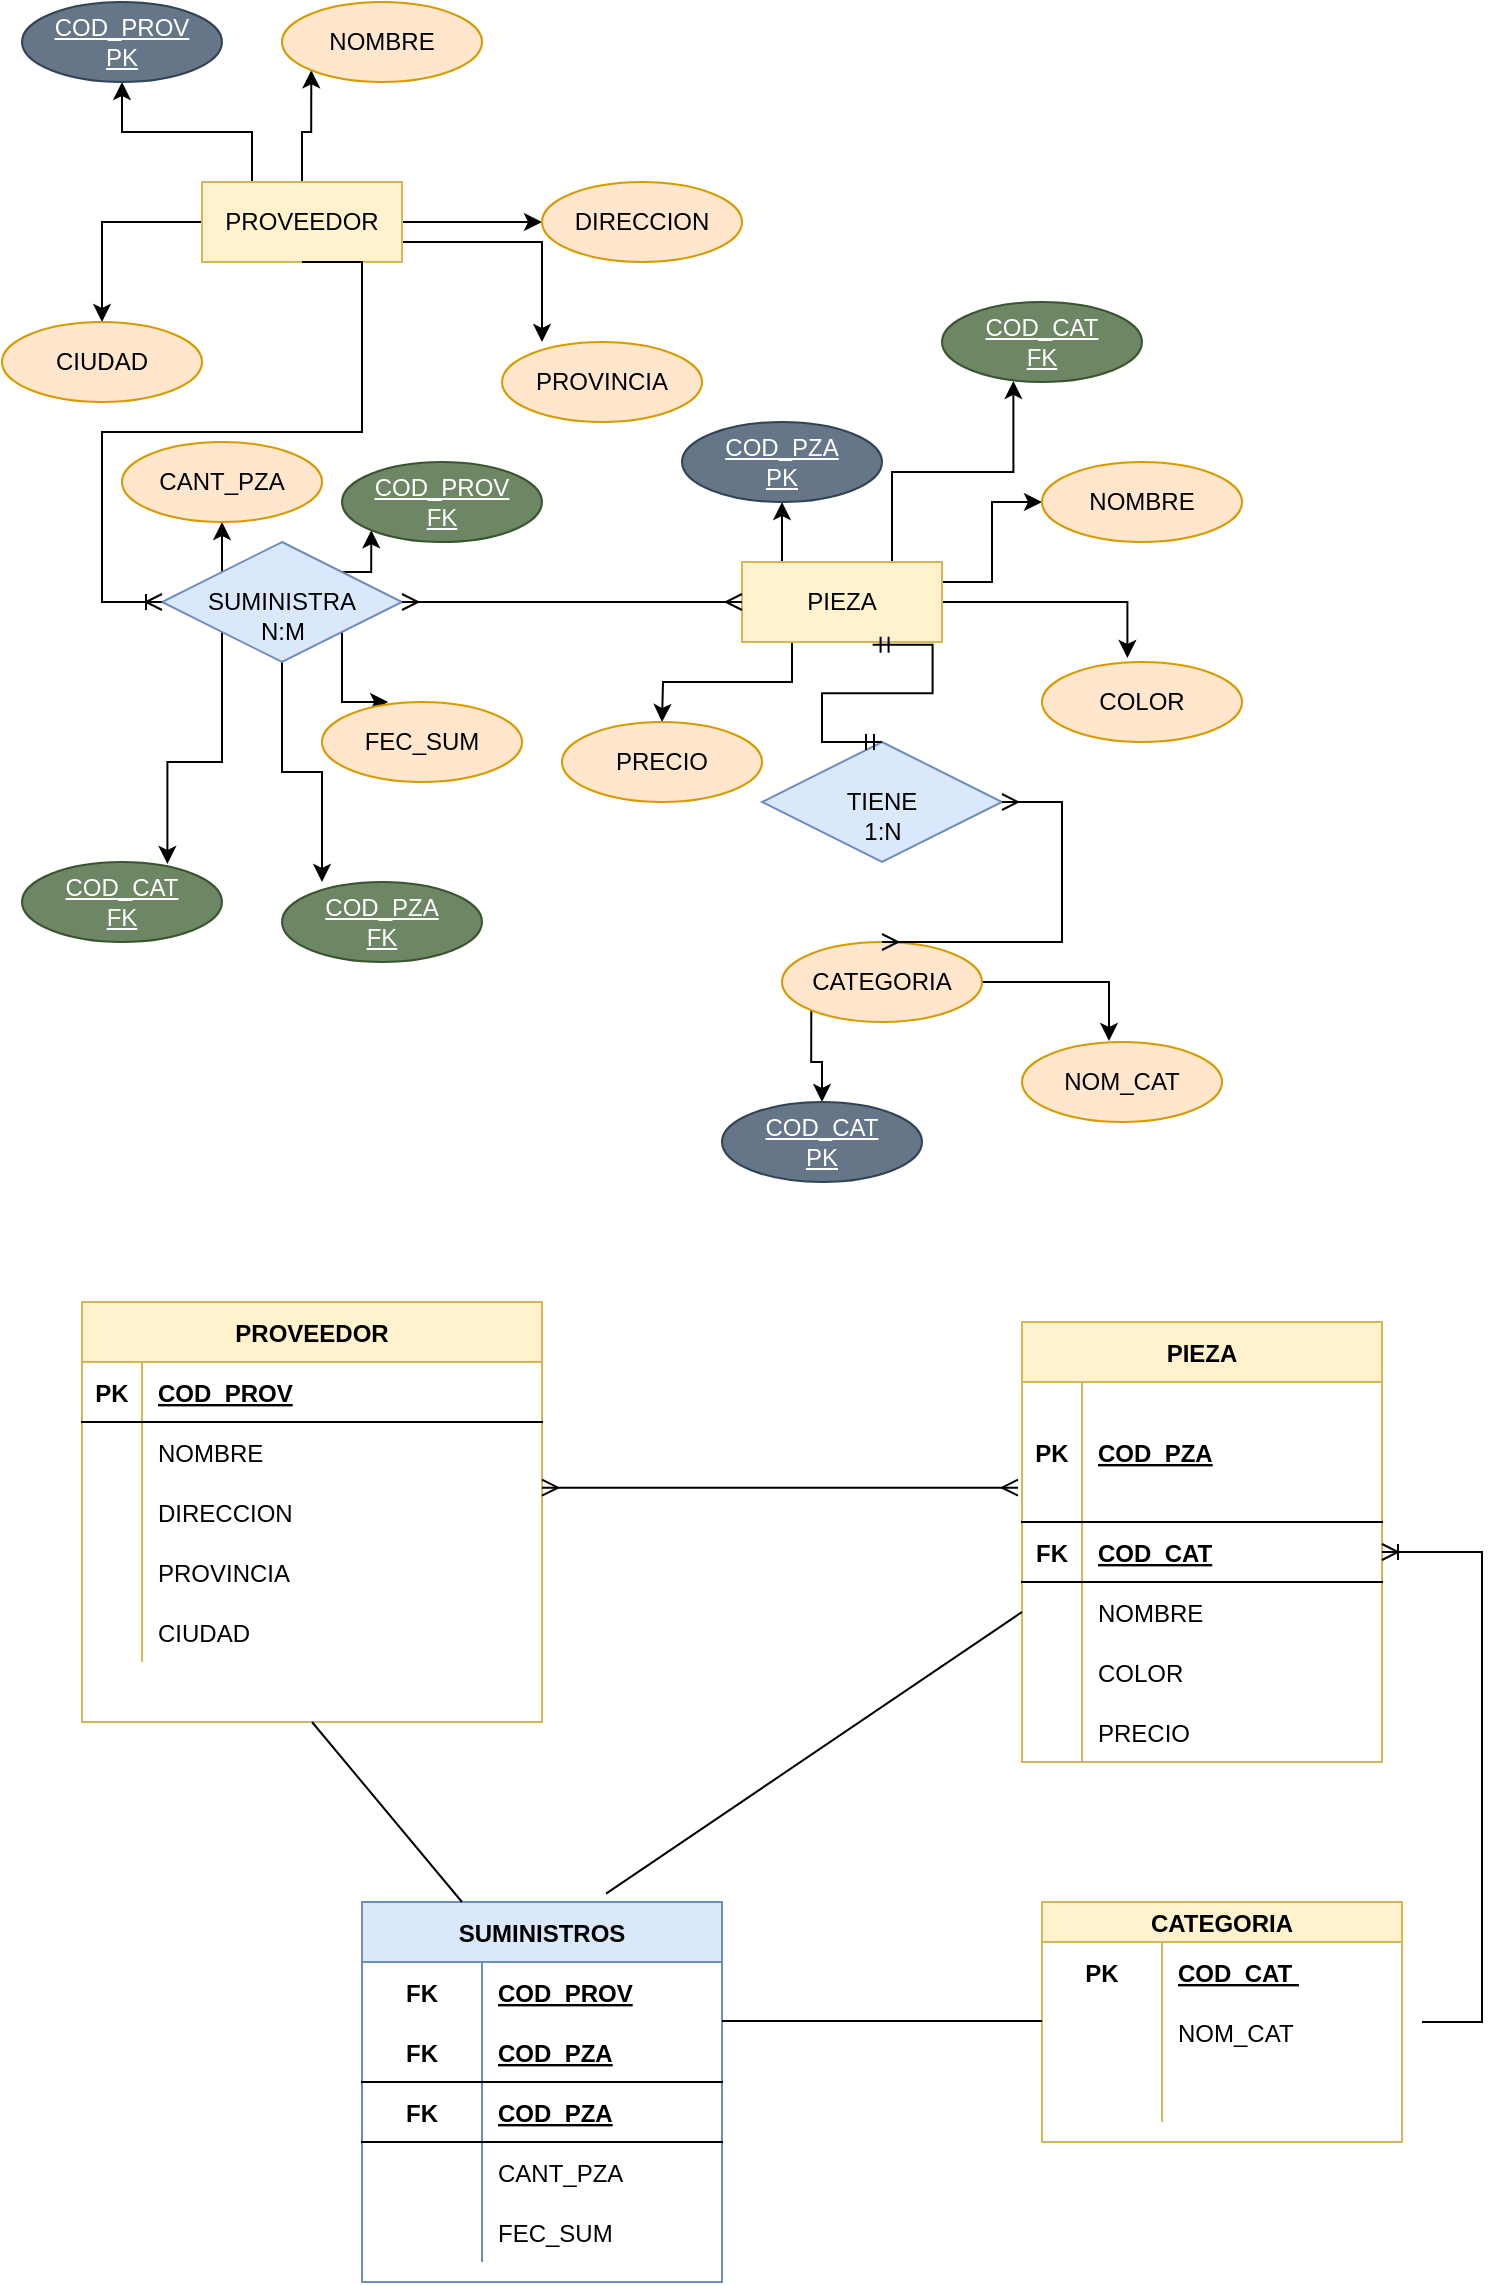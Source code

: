 <mxfile version="20.6.0" type="github">
  <diagram id="fy4-7Hd21iYwsg6Qw7oE" name="Página-1">
    <mxGraphModel dx="924" dy="543" grid="1" gridSize="10" guides="1" tooltips="1" connect="1" arrows="1" fold="1" page="1" pageScale="1" pageWidth="827" pageHeight="1169" math="0" shadow="0">
      <root>
        <mxCell id="0" />
        <mxCell id="1" parent="0" />
        <mxCell id="FctisdFCiAWiiE4YOTd8-1" style="edgeStyle=orthogonalEdgeStyle;rounded=0;orthogonalLoop=1;jettySize=auto;html=1;exitX=0.25;exitY=0;exitDx=0;exitDy=0;entryX=0.5;entryY=1;entryDx=0;entryDy=0;" parent="1" source="FctisdFCiAWiiE4YOTd8-6" target="FctisdFCiAWiiE4YOTd8-11" edge="1">
          <mxGeometry relative="1" as="geometry" />
        </mxCell>
        <mxCell id="FctisdFCiAWiiE4YOTd8-2" style="edgeStyle=orthogonalEdgeStyle;rounded=0;orthogonalLoop=1;jettySize=auto;html=1;exitX=0.5;exitY=0;exitDx=0;exitDy=0;entryX=0;entryY=1;entryDx=0;entryDy=0;" parent="1" source="FctisdFCiAWiiE4YOTd8-6" target="FctisdFCiAWiiE4YOTd8-10" edge="1">
          <mxGeometry relative="1" as="geometry" />
        </mxCell>
        <mxCell id="FctisdFCiAWiiE4YOTd8-3" style="edgeStyle=orthogonalEdgeStyle;rounded=0;orthogonalLoop=1;jettySize=auto;html=1;exitX=1;exitY=0.5;exitDx=0;exitDy=0;entryX=0;entryY=0.5;entryDx=0;entryDy=0;" parent="1" source="FctisdFCiAWiiE4YOTd8-6" target="FctisdFCiAWiiE4YOTd8-9" edge="1">
          <mxGeometry relative="1" as="geometry" />
        </mxCell>
        <mxCell id="FctisdFCiAWiiE4YOTd8-4" style="edgeStyle=orthogonalEdgeStyle;rounded=0;orthogonalLoop=1;jettySize=auto;html=1;exitX=0;exitY=0.5;exitDx=0;exitDy=0;" parent="1" source="FctisdFCiAWiiE4YOTd8-6" target="FctisdFCiAWiiE4YOTd8-8" edge="1">
          <mxGeometry relative="1" as="geometry" />
        </mxCell>
        <mxCell id="FctisdFCiAWiiE4YOTd8-5" style="edgeStyle=orthogonalEdgeStyle;rounded=0;orthogonalLoop=1;jettySize=auto;html=1;exitX=1;exitY=0.75;exitDx=0;exitDy=0;entryX=0.2;entryY=0;entryDx=0;entryDy=0;entryPerimeter=0;" parent="1" source="FctisdFCiAWiiE4YOTd8-6" target="FctisdFCiAWiiE4YOTd8-7" edge="1">
          <mxGeometry relative="1" as="geometry" />
        </mxCell>
        <mxCell id="FctisdFCiAWiiE4YOTd8-6" value="PROVEEDOR" style="whiteSpace=wrap;html=1;align=center;fillColor=#fff2cc;strokeColor=#d6b656;" parent="1" vertex="1">
          <mxGeometry x="110" y="120" width="100" height="40" as="geometry" />
        </mxCell>
        <mxCell id="FctisdFCiAWiiE4YOTd8-7" value="PROVINCIA" style="ellipse;whiteSpace=wrap;html=1;align=center;fillColor=#ffe6cc;strokeColor=#d79b00;" parent="1" vertex="1">
          <mxGeometry x="260" y="200" width="100" height="40" as="geometry" />
        </mxCell>
        <mxCell id="FctisdFCiAWiiE4YOTd8-8" value="CIUDAD" style="ellipse;whiteSpace=wrap;html=1;align=center;fillColor=#ffe6cc;strokeColor=#d79b00;" parent="1" vertex="1">
          <mxGeometry x="10" y="190" width="100" height="40" as="geometry" />
        </mxCell>
        <mxCell id="FctisdFCiAWiiE4YOTd8-9" value="DIRECCION" style="ellipse;whiteSpace=wrap;html=1;align=center;fillColor=#ffe6cc;strokeColor=#d79b00;" parent="1" vertex="1">
          <mxGeometry x="280" y="120" width="100" height="40" as="geometry" />
        </mxCell>
        <mxCell id="FctisdFCiAWiiE4YOTd8-10" value="NOMBRE" style="ellipse;whiteSpace=wrap;html=1;align=center;fillColor=#ffe6cc;strokeColor=#d79b00;" parent="1" vertex="1">
          <mxGeometry x="150" y="30" width="100" height="40" as="geometry" />
        </mxCell>
        <mxCell id="FctisdFCiAWiiE4YOTd8-11" value="COD_PROV&lt;br&gt;PK" style="ellipse;whiteSpace=wrap;html=1;align=center;fontStyle=4;fillColor=#647687;strokeColor=#314354;fontColor=#ffffff;" parent="1" vertex="1">
          <mxGeometry x="20" y="30" width="100" height="40" as="geometry" />
        </mxCell>
        <mxCell id="FctisdFCiAWiiE4YOTd8-12" style="edgeStyle=orthogonalEdgeStyle;rounded=0;orthogonalLoop=1;jettySize=auto;html=1;exitX=0;exitY=1;exitDx=0;exitDy=0;entryX=0.727;entryY=0.024;entryDx=0;entryDy=0;entryPerimeter=0;" parent="1" source="FctisdFCiAWiiE4YOTd8-16" target="LRgheLDRWJmIDHKhSAfM-7" edge="1">
          <mxGeometry relative="1" as="geometry" />
        </mxCell>
        <mxCell id="FctisdFCiAWiiE4YOTd8-13" style="edgeStyle=orthogonalEdgeStyle;rounded=0;orthogonalLoop=1;jettySize=auto;html=1;exitX=1;exitY=1;exitDx=0;exitDy=0;entryX=0.331;entryY=0.006;entryDx=0;entryDy=0;entryPerimeter=0;" parent="1" source="FctisdFCiAWiiE4YOTd8-16" target="FctisdFCiAWiiE4YOTd8-44" edge="1">
          <mxGeometry relative="1" as="geometry" />
        </mxCell>
        <mxCell id="FctisdFCiAWiiE4YOTd8-14" style="edgeStyle=orthogonalEdgeStyle;rounded=0;orthogonalLoop=1;jettySize=auto;html=1;exitX=0.5;exitY=1;exitDx=0;exitDy=0;entryX=0.2;entryY=0;entryDx=0;entryDy=0;entryPerimeter=0;" parent="1" source="FctisdFCiAWiiE4YOTd8-16" target="FctisdFCiAWiiE4YOTd8-42" edge="1">
          <mxGeometry relative="1" as="geometry" />
        </mxCell>
        <mxCell id="FctisdFCiAWiiE4YOTd8-15" style="edgeStyle=orthogonalEdgeStyle;rounded=0;orthogonalLoop=1;jettySize=auto;html=1;exitX=1;exitY=0;exitDx=0;exitDy=0;entryX=0;entryY=1;entryDx=0;entryDy=0;" parent="1" source="FctisdFCiAWiiE4YOTd8-16" target="FctisdFCiAWiiE4YOTd8-107" edge="1">
          <mxGeometry relative="1" as="geometry" />
        </mxCell>
        <mxCell id="LRgheLDRWJmIDHKhSAfM-8" style="edgeStyle=orthogonalEdgeStyle;rounded=0;orthogonalLoop=1;jettySize=auto;html=1;exitX=0;exitY=0;exitDx=0;exitDy=0;entryX=0.5;entryY=1;entryDx=0;entryDy=0;" edge="1" parent="1" source="FctisdFCiAWiiE4YOTd8-16" target="FctisdFCiAWiiE4YOTd8-43">
          <mxGeometry relative="1" as="geometry" />
        </mxCell>
        <mxCell id="FctisdFCiAWiiE4YOTd8-16" value="SUMINISTRA" style="shape=rhombus;perimeter=rhombusPerimeter;whiteSpace=wrap;html=1;align=center;fillColor=#dae8fc;strokeColor=#6c8ebf;" parent="1" vertex="1">
          <mxGeometry x="90" y="300" width="120" height="60" as="geometry" />
        </mxCell>
        <mxCell id="FctisdFCiAWiiE4YOTd8-17" style="edgeStyle=orthogonalEdgeStyle;rounded=0;orthogonalLoop=1;jettySize=auto;html=1;exitX=0.25;exitY=0;exitDx=0;exitDy=0;entryX=0.5;entryY=1;entryDx=0;entryDy=0;" parent="1" source="FctisdFCiAWiiE4YOTd8-21" target="FctisdFCiAWiiE4YOTd8-25" edge="1">
          <mxGeometry relative="1" as="geometry" />
        </mxCell>
        <mxCell id="FctisdFCiAWiiE4YOTd8-18" style="edgeStyle=orthogonalEdgeStyle;rounded=0;orthogonalLoop=1;jettySize=auto;html=1;exitX=1;exitY=0.25;exitDx=0;exitDy=0;entryX=0;entryY=0.5;entryDx=0;entryDy=0;" parent="1" source="FctisdFCiAWiiE4YOTd8-21" target="FctisdFCiAWiiE4YOTd8-27" edge="1">
          <mxGeometry relative="1" as="geometry" />
        </mxCell>
        <mxCell id="FctisdFCiAWiiE4YOTd8-19" style="edgeStyle=orthogonalEdgeStyle;rounded=0;orthogonalLoop=1;jettySize=auto;html=1;exitX=1;exitY=0.5;exitDx=0;exitDy=0;entryX=0.427;entryY=-0.05;entryDx=0;entryDy=0;entryPerimeter=0;" parent="1" source="FctisdFCiAWiiE4YOTd8-21" target="FctisdFCiAWiiE4YOTd8-26" edge="1">
          <mxGeometry relative="1" as="geometry" />
        </mxCell>
        <mxCell id="FctisdFCiAWiiE4YOTd8-20" style="edgeStyle=orthogonalEdgeStyle;rounded=0;orthogonalLoop=1;jettySize=auto;html=1;exitX=0.25;exitY=1;exitDx=0;exitDy=0;entryX=0.5;entryY=0;entryDx=0;entryDy=0;" parent="1" source="FctisdFCiAWiiE4YOTd8-21" edge="1">
          <mxGeometry relative="1" as="geometry">
            <mxPoint x="340" y="390" as="targetPoint" />
          </mxGeometry>
        </mxCell>
        <mxCell id="LRgheLDRWJmIDHKhSAfM-6" style="edgeStyle=orthogonalEdgeStyle;rounded=0;orthogonalLoop=1;jettySize=auto;html=1;exitX=0.75;exitY=0;exitDx=0;exitDy=0;entryX=0.357;entryY=0.987;entryDx=0;entryDy=0;entryPerimeter=0;" edge="1" parent="1" source="FctisdFCiAWiiE4YOTd8-21" target="FctisdFCiAWiiE4YOTd8-45">
          <mxGeometry relative="1" as="geometry" />
        </mxCell>
        <mxCell id="FctisdFCiAWiiE4YOTd8-21" value="PIEZA" style="whiteSpace=wrap;html=1;align=center;fillColor=#fff2cc;strokeColor=#d6b656;" parent="1" vertex="1">
          <mxGeometry x="380" y="310" width="100" height="40" as="geometry" />
        </mxCell>
        <mxCell id="FctisdFCiAWiiE4YOTd8-22" value="" style="edgeStyle=entityRelationEdgeStyle;fontSize=12;html=1;endArrow=ERoneToMany;rounded=0;exitX=0.5;exitY=1;exitDx=0;exitDy=0;" parent="1" source="FctisdFCiAWiiE4YOTd8-6" edge="1">
          <mxGeometry width="100" height="100" relative="1" as="geometry">
            <mxPoint x="360" y="330" as="sourcePoint" />
            <mxPoint x="90" y="330" as="targetPoint" />
          </mxGeometry>
        </mxCell>
        <mxCell id="FctisdFCiAWiiE4YOTd8-23" value="" style="edgeStyle=entityRelationEdgeStyle;fontSize=12;html=1;endArrow=ERmany;startArrow=ERmany;rounded=0;" parent="1" source="FctisdFCiAWiiE4YOTd8-16" target="FctisdFCiAWiiE4YOTd8-21" edge="1">
          <mxGeometry width="100" height="100" relative="1" as="geometry">
            <mxPoint x="360" y="330" as="sourcePoint" />
            <mxPoint x="460" y="230" as="targetPoint" />
          </mxGeometry>
        </mxCell>
        <mxCell id="FctisdFCiAWiiE4YOTd8-24" value="N:M" style="text;html=1;resizable=0;autosize=1;align=center;verticalAlign=middle;points=[];fillColor=none;strokeColor=none;rounded=0;" parent="1" vertex="1">
          <mxGeometry x="125" y="330" width="50" height="30" as="geometry" />
        </mxCell>
        <mxCell id="FctisdFCiAWiiE4YOTd8-25" value="COD_PZA&lt;br&gt;PK" style="ellipse;whiteSpace=wrap;html=1;align=center;fontStyle=4;fillColor=#647687;fontColor=#ffffff;strokeColor=#314354;" parent="1" vertex="1">
          <mxGeometry x="350" y="240" width="100" height="40" as="geometry" />
        </mxCell>
        <mxCell id="FctisdFCiAWiiE4YOTd8-26" value="COLOR" style="ellipse;whiteSpace=wrap;html=1;align=center;fillColor=#ffe6cc;strokeColor=#d79b00;" parent="1" vertex="1">
          <mxGeometry x="530" y="360" width="100" height="40" as="geometry" />
        </mxCell>
        <mxCell id="FctisdFCiAWiiE4YOTd8-27" value="NOMBRE" style="ellipse;whiteSpace=wrap;html=1;align=center;fillColor=#ffe6cc;strokeColor=#d79b00;" parent="1" vertex="1">
          <mxGeometry x="530" y="260" width="100" height="40" as="geometry" />
        </mxCell>
        <mxCell id="FctisdFCiAWiiE4YOTd8-28" style="edgeStyle=orthogonalEdgeStyle;rounded=0;orthogonalLoop=1;jettySize=auto;html=1;exitX=0;exitY=1;exitDx=0;exitDy=0;" parent="1" source="FctisdFCiAWiiE4YOTd8-30" target="FctisdFCiAWiiE4YOTd8-32" edge="1">
          <mxGeometry relative="1" as="geometry" />
        </mxCell>
        <mxCell id="FctisdFCiAWiiE4YOTd8-29" style="edgeStyle=orthogonalEdgeStyle;rounded=0;orthogonalLoop=1;jettySize=auto;html=1;exitX=1;exitY=0.5;exitDx=0;exitDy=0;entryX=0.435;entryY=-0.013;entryDx=0;entryDy=0;entryPerimeter=0;" parent="1" source="FctisdFCiAWiiE4YOTd8-30" target="FctisdFCiAWiiE4YOTd8-33" edge="1">
          <mxGeometry relative="1" as="geometry" />
        </mxCell>
        <mxCell id="FctisdFCiAWiiE4YOTd8-30" value="CATEGORIA" style="ellipse;whiteSpace=wrap;html=1;align=center;fillColor=#ffe6cc;strokeColor=#d79b00;" parent="1" vertex="1">
          <mxGeometry x="400" y="500" width="100" height="40" as="geometry" />
        </mxCell>
        <mxCell id="FctisdFCiAWiiE4YOTd8-31" value="PRECIO" style="ellipse;whiteSpace=wrap;html=1;align=center;fillColor=#ffe6cc;strokeColor=#d79b00;" parent="1" vertex="1">
          <mxGeometry x="290" y="390" width="100" height="40" as="geometry" />
        </mxCell>
        <mxCell id="FctisdFCiAWiiE4YOTd8-32" value="COD_CAT&lt;br&gt;PK" style="ellipse;whiteSpace=wrap;html=1;align=center;fontStyle=4;fillColor=#647687;fontColor=#ffffff;strokeColor=#314354;" parent="1" vertex="1">
          <mxGeometry x="370" y="580" width="100" height="40" as="geometry" />
        </mxCell>
        <mxCell id="FctisdFCiAWiiE4YOTd8-33" value="NOM_CAT" style="ellipse;whiteSpace=wrap;html=1;align=center;fillColor=#ffe6cc;strokeColor=#d79b00;" parent="1" vertex="1">
          <mxGeometry x="520" y="550" width="100" height="40" as="geometry" />
        </mxCell>
        <mxCell id="FctisdFCiAWiiE4YOTd8-38" value="TIENE" style="shape=rhombus;perimeter=rhombusPerimeter;whiteSpace=wrap;html=1;align=center;fillColor=#dae8fc;strokeColor=#6c8ebf;" parent="1" vertex="1">
          <mxGeometry x="390" y="400" width="120" height="60" as="geometry" />
        </mxCell>
        <mxCell id="FctisdFCiAWiiE4YOTd8-40" value="" style="edgeStyle=entityRelationEdgeStyle;fontSize=12;html=1;endArrow=ERmany;startArrow=ERmany;rounded=0;exitX=0.5;exitY=0;exitDx=0;exitDy=0;" parent="1" source="FctisdFCiAWiiE4YOTd8-30" target="FctisdFCiAWiiE4YOTd8-38" edge="1">
          <mxGeometry width="100" height="100" relative="1" as="geometry">
            <mxPoint x="360" y="540" as="sourcePoint" />
            <mxPoint x="460" y="440" as="targetPoint" />
          </mxGeometry>
        </mxCell>
        <mxCell id="FctisdFCiAWiiE4YOTd8-41" value="1:N" style="text;html=1;resizable=0;autosize=1;align=center;verticalAlign=middle;points=[];fillColor=none;strokeColor=none;rounded=0;" parent="1" vertex="1">
          <mxGeometry x="430" y="430" width="40" height="30" as="geometry" />
        </mxCell>
        <mxCell id="FctisdFCiAWiiE4YOTd8-42" value="COD_PZA&lt;br&gt;FK" style="ellipse;whiteSpace=wrap;html=1;align=center;fontStyle=4;fillColor=#6d8764;fontColor=#ffffff;strokeColor=#3A5431;" parent="1" vertex="1">
          <mxGeometry x="150" y="470" width="100" height="40" as="geometry" />
        </mxCell>
        <mxCell id="FctisdFCiAWiiE4YOTd8-43" value="CANT_PZA" style="ellipse;whiteSpace=wrap;html=1;align=center;fillColor=#ffe6cc;strokeColor=#d79b00;" parent="1" vertex="1">
          <mxGeometry x="70" y="250" width="100" height="40" as="geometry" />
        </mxCell>
        <mxCell id="FctisdFCiAWiiE4YOTd8-44" value="FEC_SUM" style="ellipse;whiteSpace=wrap;html=1;align=center;fillColor=#ffe6cc;strokeColor=#d79b00;" parent="1" vertex="1">
          <mxGeometry x="170" y="380" width="100" height="40" as="geometry" />
        </mxCell>
        <mxCell id="FctisdFCiAWiiE4YOTd8-45" value="COD_CAT&lt;br&gt;FK" style="ellipse;whiteSpace=wrap;html=1;align=center;fontStyle=4;fillColor=#6d8764;fontColor=#ffffff;strokeColor=#3A5431;" parent="1" vertex="1">
          <mxGeometry x="480" y="180" width="100" height="40" as="geometry" />
        </mxCell>
        <mxCell id="FctisdFCiAWiiE4YOTd8-46" value="PROVEEDOR" style="shape=table;startSize=30;container=1;collapsible=1;childLayout=tableLayout;fixedRows=1;rowLines=0;fontStyle=1;align=center;resizeLast=1;fillColor=#fff2cc;strokeColor=#d6b656;" parent="1" vertex="1">
          <mxGeometry x="50" y="680" width="230" height="210" as="geometry" />
        </mxCell>
        <mxCell id="FctisdFCiAWiiE4YOTd8-47" value="" style="shape=tableRow;horizontal=0;startSize=0;swimlaneHead=0;swimlaneBody=0;fillColor=none;collapsible=0;dropTarget=0;points=[[0,0.5],[1,0.5]];portConstraint=eastwest;top=0;left=0;right=0;bottom=1;" parent="FctisdFCiAWiiE4YOTd8-46" vertex="1">
          <mxGeometry y="30" width="230" height="30" as="geometry" />
        </mxCell>
        <mxCell id="FctisdFCiAWiiE4YOTd8-48" value="PK" style="shape=partialRectangle;connectable=0;fillColor=none;top=0;left=0;bottom=0;right=0;fontStyle=1;overflow=hidden;" parent="FctisdFCiAWiiE4YOTd8-47" vertex="1">
          <mxGeometry width="30" height="30" as="geometry">
            <mxRectangle width="30" height="30" as="alternateBounds" />
          </mxGeometry>
        </mxCell>
        <mxCell id="FctisdFCiAWiiE4YOTd8-49" value="COD_PROV" style="shape=partialRectangle;connectable=0;fillColor=none;top=0;left=0;bottom=0;right=0;align=left;spacingLeft=6;fontStyle=5;overflow=hidden;" parent="FctisdFCiAWiiE4YOTd8-47" vertex="1">
          <mxGeometry x="30" width="200" height="30" as="geometry">
            <mxRectangle width="200" height="30" as="alternateBounds" />
          </mxGeometry>
        </mxCell>
        <mxCell id="FctisdFCiAWiiE4YOTd8-50" value="" style="shape=tableRow;horizontal=0;startSize=0;swimlaneHead=0;swimlaneBody=0;fillColor=none;collapsible=0;dropTarget=0;points=[[0,0.5],[1,0.5]];portConstraint=eastwest;top=0;left=0;right=0;bottom=0;" parent="FctisdFCiAWiiE4YOTd8-46" vertex="1">
          <mxGeometry y="60" width="230" height="30" as="geometry" />
        </mxCell>
        <mxCell id="FctisdFCiAWiiE4YOTd8-51" value="" style="shape=partialRectangle;connectable=0;fillColor=none;top=0;left=0;bottom=0;right=0;editable=1;overflow=hidden;" parent="FctisdFCiAWiiE4YOTd8-50" vertex="1">
          <mxGeometry width="30" height="30" as="geometry">
            <mxRectangle width="30" height="30" as="alternateBounds" />
          </mxGeometry>
        </mxCell>
        <mxCell id="FctisdFCiAWiiE4YOTd8-52" value="NOMBRE" style="shape=partialRectangle;connectable=0;fillColor=none;top=0;left=0;bottom=0;right=0;align=left;spacingLeft=6;overflow=hidden;" parent="FctisdFCiAWiiE4YOTd8-50" vertex="1">
          <mxGeometry x="30" width="200" height="30" as="geometry">
            <mxRectangle width="200" height="30" as="alternateBounds" />
          </mxGeometry>
        </mxCell>
        <mxCell id="FctisdFCiAWiiE4YOTd8-53" value="" style="shape=tableRow;horizontal=0;startSize=0;swimlaneHead=0;swimlaneBody=0;fillColor=none;collapsible=0;dropTarget=0;points=[[0,0.5],[1,0.5]];portConstraint=eastwest;top=0;left=0;right=0;bottom=0;" parent="FctisdFCiAWiiE4YOTd8-46" vertex="1">
          <mxGeometry y="90" width="230" height="30" as="geometry" />
        </mxCell>
        <mxCell id="FctisdFCiAWiiE4YOTd8-54" value="" style="shape=partialRectangle;connectable=0;fillColor=none;top=0;left=0;bottom=0;right=0;editable=1;overflow=hidden;" parent="FctisdFCiAWiiE4YOTd8-53" vertex="1">
          <mxGeometry width="30" height="30" as="geometry">
            <mxRectangle width="30" height="30" as="alternateBounds" />
          </mxGeometry>
        </mxCell>
        <mxCell id="FctisdFCiAWiiE4YOTd8-55" value="DIRECCION" style="shape=partialRectangle;connectable=0;fillColor=none;top=0;left=0;bottom=0;right=0;align=left;spacingLeft=6;overflow=hidden;" parent="FctisdFCiAWiiE4YOTd8-53" vertex="1">
          <mxGeometry x="30" width="200" height="30" as="geometry">
            <mxRectangle width="200" height="30" as="alternateBounds" />
          </mxGeometry>
        </mxCell>
        <mxCell id="FctisdFCiAWiiE4YOTd8-56" value="" style="shape=tableRow;horizontal=0;startSize=0;swimlaneHead=0;swimlaneBody=0;fillColor=none;collapsible=0;dropTarget=0;points=[[0,0.5],[1,0.5]];portConstraint=eastwest;top=0;left=0;right=0;bottom=0;" parent="FctisdFCiAWiiE4YOTd8-46" vertex="1">
          <mxGeometry y="120" width="230" height="30" as="geometry" />
        </mxCell>
        <mxCell id="FctisdFCiAWiiE4YOTd8-57" value="" style="shape=partialRectangle;connectable=0;fillColor=none;top=0;left=0;bottom=0;right=0;editable=1;overflow=hidden;" parent="FctisdFCiAWiiE4YOTd8-56" vertex="1">
          <mxGeometry width="30" height="30" as="geometry">
            <mxRectangle width="30" height="30" as="alternateBounds" />
          </mxGeometry>
        </mxCell>
        <mxCell id="FctisdFCiAWiiE4YOTd8-58" value="PROVINCIA" style="shape=partialRectangle;connectable=0;fillColor=none;top=0;left=0;bottom=0;right=0;align=left;spacingLeft=6;overflow=hidden;" parent="FctisdFCiAWiiE4YOTd8-56" vertex="1">
          <mxGeometry x="30" width="200" height="30" as="geometry">
            <mxRectangle width="200" height="30" as="alternateBounds" />
          </mxGeometry>
        </mxCell>
        <mxCell id="FctisdFCiAWiiE4YOTd8-59" value="" style="shape=tableRow;horizontal=0;startSize=0;swimlaneHead=0;swimlaneBody=0;fillColor=none;collapsible=0;dropTarget=0;points=[[0,0.5],[1,0.5]];portConstraint=eastwest;top=0;left=0;right=0;bottom=0;" parent="FctisdFCiAWiiE4YOTd8-46" vertex="1">
          <mxGeometry y="150" width="230" height="30" as="geometry" />
        </mxCell>
        <mxCell id="FctisdFCiAWiiE4YOTd8-60" value="" style="shape=partialRectangle;connectable=0;fillColor=none;top=0;left=0;bottom=0;right=0;editable=1;overflow=hidden;" parent="FctisdFCiAWiiE4YOTd8-59" vertex="1">
          <mxGeometry width="30" height="30" as="geometry">
            <mxRectangle width="30" height="30" as="alternateBounds" />
          </mxGeometry>
        </mxCell>
        <mxCell id="FctisdFCiAWiiE4YOTd8-61" value="CIUDAD" style="shape=partialRectangle;connectable=0;fillColor=none;top=0;left=0;bottom=0;right=0;align=left;spacingLeft=6;overflow=hidden;" parent="FctisdFCiAWiiE4YOTd8-59" vertex="1">
          <mxGeometry x="30" width="200" height="30" as="geometry">
            <mxRectangle width="200" height="30" as="alternateBounds" />
          </mxGeometry>
        </mxCell>
        <mxCell id="FctisdFCiAWiiE4YOTd8-62" value="PIEZA" style="shape=table;startSize=30;container=1;collapsible=1;childLayout=tableLayout;fixedRows=1;rowLines=0;fontStyle=1;align=center;resizeLast=1;fillColor=#fff2cc;strokeColor=#d6b656;" parent="1" vertex="1">
          <mxGeometry x="520" y="690" width="180" height="220" as="geometry" />
        </mxCell>
        <mxCell id="FctisdFCiAWiiE4YOTd8-63" value="" style="shape=tableRow;horizontal=0;startSize=0;swimlaneHead=0;swimlaneBody=0;fillColor=none;collapsible=0;dropTarget=0;points=[[0,0.5],[1,0.5]];portConstraint=eastwest;top=0;left=0;right=0;bottom=1;" parent="FctisdFCiAWiiE4YOTd8-62" vertex="1">
          <mxGeometry y="30" width="180" height="70" as="geometry" />
        </mxCell>
        <mxCell id="FctisdFCiAWiiE4YOTd8-64" value="PK" style="shape=partialRectangle;connectable=0;fillColor=none;top=0;left=0;bottom=0;right=0;fontStyle=1;overflow=hidden;" parent="FctisdFCiAWiiE4YOTd8-63" vertex="1">
          <mxGeometry width="30" height="70" as="geometry">
            <mxRectangle width="30" height="70" as="alternateBounds" />
          </mxGeometry>
        </mxCell>
        <mxCell id="FctisdFCiAWiiE4YOTd8-65" value="COD_PZA" style="shape=partialRectangle;connectable=0;fillColor=none;top=0;left=0;bottom=0;right=0;align=left;spacingLeft=6;fontStyle=5;overflow=hidden;" parent="FctisdFCiAWiiE4YOTd8-63" vertex="1">
          <mxGeometry x="30" width="150" height="70" as="geometry">
            <mxRectangle width="150" height="70" as="alternateBounds" />
          </mxGeometry>
        </mxCell>
        <mxCell id="FctisdFCiAWiiE4YOTd8-79" value="" style="shape=tableRow;horizontal=0;startSize=0;swimlaneHead=0;swimlaneBody=0;fillColor=none;collapsible=0;dropTarget=0;points=[[0,0.5],[1,0.5]];portConstraint=eastwest;top=0;left=0;right=0;bottom=1;" parent="FctisdFCiAWiiE4YOTd8-62" vertex="1">
          <mxGeometry y="100" width="180" height="30" as="geometry" />
        </mxCell>
        <mxCell id="FctisdFCiAWiiE4YOTd8-80" value="FK" style="shape=partialRectangle;connectable=0;fillColor=none;top=0;left=0;bottom=0;right=0;fontStyle=1;overflow=hidden;" parent="FctisdFCiAWiiE4YOTd8-79" vertex="1">
          <mxGeometry width="30" height="30" as="geometry">
            <mxRectangle width="30" height="30" as="alternateBounds" />
          </mxGeometry>
        </mxCell>
        <mxCell id="FctisdFCiAWiiE4YOTd8-81" value="COD_CAT" style="shape=partialRectangle;connectable=0;fillColor=none;top=0;left=0;bottom=0;right=0;align=left;spacingLeft=6;fontStyle=5;overflow=hidden;" parent="FctisdFCiAWiiE4YOTd8-79" vertex="1">
          <mxGeometry x="30" width="150" height="30" as="geometry">
            <mxRectangle width="150" height="30" as="alternateBounds" />
          </mxGeometry>
        </mxCell>
        <mxCell id="FctisdFCiAWiiE4YOTd8-66" value="" style="shape=tableRow;horizontal=0;startSize=0;swimlaneHead=0;swimlaneBody=0;fillColor=none;collapsible=0;dropTarget=0;points=[[0,0.5],[1,0.5]];portConstraint=eastwest;top=0;left=0;right=0;bottom=0;" parent="FctisdFCiAWiiE4YOTd8-62" vertex="1">
          <mxGeometry y="130" width="180" height="30" as="geometry" />
        </mxCell>
        <mxCell id="FctisdFCiAWiiE4YOTd8-67" value="" style="shape=partialRectangle;connectable=0;fillColor=none;top=0;left=0;bottom=0;right=0;editable=1;overflow=hidden;" parent="FctisdFCiAWiiE4YOTd8-66" vertex="1">
          <mxGeometry width="30" height="30" as="geometry">
            <mxRectangle width="30" height="30" as="alternateBounds" />
          </mxGeometry>
        </mxCell>
        <mxCell id="FctisdFCiAWiiE4YOTd8-68" value="NOMBRE" style="shape=partialRectangle;connectable=0;fillColor=none;top=0;left=0;bottom=0;right=0;align=left;spacingLeft=6;overflow=hidden;" parent="FctisdFCiAWiiE4YOTd8-66" vertex="1">
          <mxGeometry x="30" width="150" height="30" as="geometry">
            <mxRectangle width="150" height="30" as="alternateBounds" />
          </mxGeometry>
        </mxCell>
        <mxCell id="FctisdFCiAWiiE4YOTd8-69" value="" style="shape=tableRow;horizontal=0;startSize=0;swimlaneHead=0;swimlaneBody=0;fillColor=none;collapsible=0;dropTarget=0;points=[[0,0.5],[1,0.5]];portConstraint=eastwest;top=0;left=0;right=0;bottom=0;" parent="FctisdFCiAWiiE4YOTd8-62" vertex="1">
          <mxGeometry y="160" width="180" height="30" as="geometry" />
        </mxCell>
        <mxCell id="FctisdFCiAWiiE4YOTd8-70" value="" style="shape=partialRectangle;connectable=0;fillColor=none;top=0;left=0;bottom=0;right=0;editable=1;overflow=hidden;" parent="FctisdFCiAWiiE4YOTd8-69" vertex="1">
          <mxGeometry width="30" height="30" as="geometry">
            <mxRectangle width="30" height="30" as="alternateBounds" />
          </mxGeometry>
        </mxCell>
        <mxCell id="FctisdFCiAWiiE4YOTd8-71" value="COLOR" style="shape=partialRectangle;connectable=0;fillColor=none;top=0;left=0;bottom=0;right=0;align=left;spacingLeft=6;overflow=hidden;" parent="FctisdFCiAWiiE4YOTd8-69" vertex="1">
          <mxGeometry x="30" width="150" height="30" as="geometry">
            <mxRectangle width="150" height="30" as="alternateBounds" />
          </mxGeometry>
        </mxCell>
        <mxCell id="FctisdFCiAWiiE4YOTd8-72" value="" style="shape=tableRow;horizontal=0;startSize=0;swimlaneHead=0;swimlaneBody=0;fillColor=none;collapsible=0;dropTarget=0;points=[[0,0.5],[1,0.5]];portConstraint=eastwest;top=0;left=0;right=0;bottom=0;" parent="FctisdFCiAWiiE4YOTd8-62" vertex="1">
          <mxGeometry y="190" width="180" height="30" as="geometry" />
        </mxCell>
        <mxCell id="FctisdFCiAWiiE4YOTd8-73" value="" style="shape=partialRectangle;connectable=0;fillColor=none;top=0;left=0;bottom=0;right=0;editable=1;overflow=hidden;" parent="FctisdFCiAWiiE4YOTd8-72" vertex="1">
          <mxGeometry width="30" height="30" as="geometry">
            <mxRectangle width="30" height="30" as="alternateBounds" />
          </mxGeometry>
        </mxCell>
        <mxCell id="FctisdFCiAWiiE4YOTd8-74" value="PRECIO" style="shape=partialRectangle;connectable=0;fillColor=none;top=0;left=0;bottom=0;right=0;align=left;spacingLeft=6;overflow=hidden;" parent="FctisdFCiAWiiE4YOTd8-72" vertex="1">
          <mxGeometry x="30" width="150" height="30" as="geometry">
            <mxRectangle width="150" height="30" as="alternateBounds" />
          </mxGeometry>
        </mxCell>
        <mxCell id="FctisdFCiAWiiE4YOTd8-75" value="CATEGORIA" style="shape=table;startSize=20;container=1;collapsible=1;childLayout=tableLayout;fixedRows=1;rowLines=0;fontStyle=1;align=center;resizeLast=1;fillColor=#fff2cc;strokeColor=#d6b656;" parent="1" vertex="1">
          <mxGeometry x="530" y="980" width="180" height="120" as="geometry" />
        </mxCell>
        <mxCell id="FctisdFCiAWiiE4YOTd8-76" value="" style="shape=tableRow;horizontal=0;startSize=0;swimlaneHead=0;swimlaneBody=0;fillColor=none;collapsible=0;dropTarget=0;points=[[0,0.5],[1,0.5]];portConstraint=eastwest;top=0;left=0;right=0;bottom=0;" parent="FctisdFCiAWiiE4YOTd8-75" vertex="1">
          <mxGeometry y="20" width="180" height="30" as="geometry" />
        </mxCell>
        <mxCell id="FctisdFCiAWiiE4YOTd8-77" value="PK" style="shape=partialRectangle;connectable=0;fillColor=none;top=0;left=0;bottom=0;right=0;fontStyle=1;overflow=hidden;" parent="FctisdFCiAWiiE4YOTd8-76" vertex="1">
          <mxGeometry width="60" height="30" as="geometry">
            <mxRectangle width="60" height="30" as="alternateBounds" />
          </mxGeometry>
        </mxCell>
        <mxCell id="FctisdFCiAWiiE4YOTd8-78" value="COD_CAT " style="shape=partialRectangle;connectable=0;fillColor=none;top=0;left=0;bottom=0;right=0;align=left;spacingLeft=6;fontStyle=5;overflow=hidden;" parent="FctisdFCiAWiiE4YOTd8-76" vertex="1">
          <mxGeometry x="60" width="120" height="30" as="geometry">
            <mxRectangle width="120" height="30" as="alternateBounds" />
          </mxGeometry>
        </mxCell>
        <mxCell id="FctisdFCiAWiiE4YOTd8-82" value="" style="shape=tableRow;horizontal=0;startSize=0;swimlaneHead=0;swimlaneBody=0;fillColor=none;collapsible=0;dropTarget=0;points=[[0,0.5],[1,0.5]];portConstraint=eastwest;top=0;left=0;right=0;bottom=0;" parent="FctisdFCiAWiiE4YOTd8-75" vertex="1">
          <mxGeometry y="50" width="180" height="30" as="geometry" />
        </mxCell>
        <mxCell id="FctisdFCiAWiiE4YOTd8-83" value="" style="shape=partialRectangle;connectable=0;fillColor=none;top=0;left=0;bottom=0;right=0;editable=1;overflow=hidden;" parent="FctisdFCiAWiiE4YOTd8-82" vertex="1">
          <mxGeometry width="60" height="30" as="geometry">
            <mxRectangle width="60" height="30" as="alternateBounds" />
          </mxGeometry>
        </mxCell>
        <mxCell id="FctisdFCiAWiiE4YOTd8-84" value="NOM_CAT" style="shape=partialRectangle;connectable=0;fillColor=none;top=0;left=0;bottom=0;right=0;align=left;spacingLeft=6;overflow=hidden;" parent="FctisdFCiAWiiE4YOTd8-82" vertex="1">
          <mxGeometry x="60" width="120" height="30" as="geometry">
            <mxRectangle width="120" height="30" as="alternateBounds" />
          </mxGeometry>
        </mxCell>
        <mxCell id="FctisdFCiAWiiE4YOTd8-85" value="" style="shape=tableRow;horizontal=0;startSize=0;swimlaneHead=0;swimlaneBody=0;fillColor=none;collapsible=0;dropTarget=0;points=[[0,0.5],[1,0.5]];portConstraint=eastwest;top=0;left=0;right=0;bottom=0;" parent="FctisdFCiAWiiE4YOTd8-75" vertex="1">
          <mxGeometry y="80" width="180" height="30" as="geometry" />
        </mxCell>
        <mxCell id="FctisdFCiAWiiE4YOTd8-86" value="" style="shape=partialRectangle;connectable=0;fillColor=none;top=0;left=0;bottom=0;right=0;editable=1;overflow=hidden;" parent="FctisdFCiAWiiE4YOTd8-85" vertex="1">
          <mxGeometry width="60" height="30" as="geometry">
            <mxRectangle width="60" height="30" as="alternateBounds" />
          </mxGeometry>
        </mxCell>
        <mxCell id="FctisdFCiAWiiE4YOTd8-87" value="" style="shape=partialRectangle;connectable=0;fillColor=none;top=0;left=0;bottom=0;right=0;align=left;spacingLeft=6;overflow=hidden;" parent="FctisdFCiAWiiE4YOTd8-85" vertex="1">
          <mxGeometry x="60" width="120" height="30" as="geometry">
            <mxRectangle width="120" height="30" as="alternateBounds" />
          </mxGeometry>
        </mxCell>
        <mxCell id="FctisdFCiAWiiE4YOTd8-88" value="SUMINISTROS" style="shape=table;startSize=30;container=1;collapsible=1;childLayout=tableLayout;fixedRows=1;rowLines=0;fontStyle=1;align=center;resizeLast=1;fillColor=#dae8fc;strokeColor=#6c8ebf;" parent="1" vertex="1">
          <mxGeometry x="190" y="980" width="180" height="190" as="geometry" />
        </mxCell>
        <mxCell id="FctisdFCiAWiiE4YOTd8-89" value="" style="shape=tableRow;horizontal=0;startSize=0;swimlaneHead=0;swimlaneBody=0;fillColor=none;collapsible=0;dropTarget=0;points=[[0,0.5],[1,0.5]];portConstraint=eastwest;top=0;left=0;right=0;bottom=0;" parent="FctisdFCiAWiiE4YOTd8-88" vertex="1">
          <mxGeometry y="30" width="180" height="30" as="geometry" />
        </mxCell>
        <mxCell id="FctisdFCiAWiiE4YOTd8-90" value="FK" style="shape=partialRectangle;connectable=0;fillColor=none;top=0;left=0;bottom=0;right=0;fontStyle=1;overflow=hidden;" parent="FctisdFCiAWiiE4YOTd8-89" vertex="1">
          <mxGeometry width="60" height="30" as="geometry">
            <mxRectangle width="60" height="30" as="alternateBounds" />
          </mxGeometry>
        </mxCell>
        <mxCell id="FctisdFCiAWiiE4YOTd8-91" value="COD_PROV" style="shape=partialRectangle;connectable=0;fillColor=none;top=0;left=0;bottom=0;right=0;align=left;spacingLeft=6;fontStyle=5;overflow=hidden;" parent="FctisdFCiAWiiE4YOTd8-89" vertex="1">
          <mxGeometry x="60" width="120" height="30" as="geometry">
            <mxRectangle width="120" height="30" as="alternateBounds" />
          </mxGeometry>
        </mxCell>
        <mxCell id="FctisdFCiAWiiE4YOTd8-92" value="" style="shape=tableRow;horizontal=0;startSize=0;swimlaneHead=0;swimlaneBody=0;fillColor=none;collapsible=0;dropTarget=0;points=[[0,0.5],[1,0.5]];portConstraint=eastwest;top=0;left=0;right=0;bottom=1;" parent="FctisdFCiAWiiE4YOTd8-88" vertex="1">
          <mxGeometry y="60" width="180" height="30" as="geometry" />
        </mxCell>
        <mxCell id="FctisdFCiAWiiE4YOTd8-93" value="FK" style="shape=partialRectangle;connectable=0;fillColor=none;top=0;left=0;bottom=0;right=0;fontStyle=1;overflow=hidden;" parent="FctisdFCiAWiiE4YOTd8-92" vertex="1">
          <mxGeometry width="60" height="30" as="geometry">
            <mxRectangle width="60" height="30" as="alternateBounds" />
          </mxGeometry>
        </mxCell>
        <mxCell id="FctisdFCiAWiiE4YOTd8-94" value="COD_PZA" style="shape=partialRectangle;connectable=0;fillColor=none;top=0;left=0;bottom=0;right=0;align=left;spacingLeft=6;fontStyle=5;overflow=hidden;" parent="FctisdFCiAWiiE4YOTd8-92" vertex="1">
          <mxGeometry x="60" width="120" height="30" as="geometry">
            <mxRectangle width="120" height="30" as="alternateBounds" />
          </mxGeometry>
        </mxCell>
        <mxCell id="FctisdFCiAWiiE4YOTd8-95" value="" style="shape=tableRow;horizontal=0;startSize=0;swimlaneHead=0;swimlaneBody=0;fillColor=none;collapsible=0;dropTarget=0;points=[[0,0.5],[1,0.5]];portConstraint=eastwest;top=0;left=0;right=0;bottom=1;" parent="FctisdFCiAWiiE4YOTd8-88" vertex="1">
          <mxGeometry y="90" width="180" height="30" as="geometry" />
        </mxCell>
        <mxCell id="FctisdFCiAWiiE4YOTd8-96" value="FK" style="shape=partialRectangle;connectable=0;fillColor=none;top=0;left=0;bottom=0;right=0;fontStyle=1;overflow=hidden;" parent="FctisdFCiAWiiE4YOTd8-95" vertex="1">
          <mxGeometry width="60" height="30" as="geometry">
            <mxRectangle width="60" height="30" as="alternateBounds" />
          </mxGeometry>
        </mxCell>
        <mxCell id="FctisdFCiAWiiE4YOTd8-97" value="COD_PZA" style="shape=partialRectangle;connectable=0;fillColor=none;top=0;left=0;bottom=0;right=0;align=left;spacingLeft=6;fontStyle=5;overflow=hidden;" parent="FctisdFCiAWiiE4YOTd8-95" vertex="1">
          <mxGeometry x="60" width="120" height="30" as="geometry">
            <mxRectangle width="120" height="30" as="alternateBounds" />
          </mxGeometry>
        </mxCell>
        <mxCell id="FctisdFCiAWiiE4YOTd8-98" value="" style="shape=tableRow;horizontal=0;startSize=0;swimlaneHead=0;swimlaneBody=0;fillColor=none;collapsible=0;dropTarget=0;points=[[0,0.5],[1,0.5]];portConstraint=eastwest;top=0;left=0;right=0;bottom=0;" parent="FctisdFCiAWiiE4YOTd8-88" vertex="1">
          <mxGeometry y="120" width="180" height="30" as="geometry" />
        </mxCell>
        <mxCell id="FctisdFCiAWiiE4YOTd8-99" value="" style="shape=partialRectangle;connectable=0;fillColor=none;top=0;left=0;bottom=0;right=0;editable=1;overflow=hidden;" parent="FctisdFCiAWiiE4YOTd8-98" vertex="1">
          <mxGeometry width="60" height="30" as="geometry">
            <mxRectangle width="60" height="30" as="alternateBounds" />
          </mxGeometry>
        </mxCell>
        <mxCell id="FctisdFCiAWiiE4YOTd8-100" value="CANT_PZA" style="shape=partialRectangle;connectable=0;fillColor=none;top=0;left=0;bottom=0;right=0;align=left;spacingLeft=6;overflow=hidden;" parent="FctisdFCiAWiiE4YOTd8-98" vertex="1">
          <mxGeometry x="60" width="120" height="30" as="geometry">
            <mxRectangle width="120" height="30" as="alternateBounds" />
          </mxGeometry>
        </mxCell>
        <mxCell id="FctisdFCiAWiiE4YOTd8-101" value="" style="shape=tableRow;horizontal=0;startSize=0;swimlaneHead=0;swimlaneBody=0;fillColor=none;collapsible=0;dropTarget=0;points=[[0,0.5],[1,0.5]];portConstraint=eastwest;top=0;left=0;right=0;bottom=0;" parent="FctisdFCiAWiiE4YOTd8-88" vertex="1">
          <mxGeometry y="150" width="180" height="30" as="geometry" />
        </mxCell>
        <mxCell id="FctisdFCiAWiiE4YOTd8-102" value="" style="shape=partialRectangle;connectable=0;fillColor=none;top=0;left=0;bottom=0;right=0;editable=1;overflow=hidden;" parent="FctisdFCiAWiiE4YOTd8-101" vertex="1">
          <mxGeometry width="60" height="30" as="geometry">
            <mxRectangle width="60" height="30" as="alternateBounds" />
          </mxGeometry>
        </mxCell>
        <mxCell id="FctisdFCiAWiiE4YOTd8-103" value="FEC_SUM" style="shape=partialRectangle;connectable=0;fillColor=none;top=0;left=0;bottom=0;right=0;align=left;spacingLeft=6;overflow=hidden;" parent="FctisdFCiAWiiE4YOTd8-101" vertex="1">
          <mxGeometry x="60" width="120" height="30" as="geometry">
            <mxRectangle width="120" height="30" as="alternateBounds" />
          </mxGeometry>
        </mxCell>
        <mxCell id="FctisdFCiAWiiE4YOTd8-104" value="" style="endArrow=none;html=1;rounded=0;exitX=0.5;exitY=1;exitDx=0;exitDy=0;" parent="1" source="FctisdFCiAWiiE4YOTd8-46" edge="1">
          <mxGeometry relative="1" as="geometry">
            <mxPoint x="330" y="910" as="sourcePoint" />
            <mxPoint x="240" y="980" as="targetPoint" />
          </mxGeometry>
        </mxCell>
        <mxCell id="FctisdFCiAWiiE4YOTd8-105" value="" style="endArrow=none;html=1;rounded=0;entryX=0;entryY=0.5;entryDx=0;entryDy=0;exitX=0.678;exitY=-0.022;exitDx=0;exitDy=0;exitPerimeter=0;" parent="1" source="FctisdFCiAWiiE4YOTd8-88" target="FctisdFCiAWiiE4YOTd8-66" edge="1">
          <mxGeometry relative="1" as="geometry">
            <mxPoint x="330" y="910" as="sourcePoint" />
            <mxPoint x="490" y="910" as="targetPoint" />
          </mxGeometry>
        </mxCell>
        <mxCell id="FctisdFCiAWiiE4YOTd8-107" value="COD_PROV&lt;br&gt;FK" style="ellipse;whiteSpace=wrap;html=1;align=center;fontStyle=4;fillColor=#6d8764;fontColor=#ffffff;strokeColor=#3A5431;" parent="1" vertex="1">
          <mxGeometry x="180" y="260" width="100" height="40" as="geometry" />
        </mxCell>
        <mxCell id="LRgheLDRWJmIDHKhSAfM-1" value="" style="edgeStyle=entityRelationEdgeStyle;fontSize=12;html=1;endArrow=ERoneToMany;rounded=0;entryX=1;entryY=0.5;entryDx=0;entryDy=0;" edge="1" parent="1" target="FctisdFCiAWiiE4YOTd8-79">
          <mxGeometry width="100" height="100" relative="1" as="geometry">
            <mxPoint x="720" y="1040" as="sourcePoint" />
            <mxPoint x="460" y="890" as="targetPoint" />
          </mxGeometry>
        </mxCell>
        <mxCell id="LRgheLDRWJmIDHKhSAfM-3" value="" style="endArrow=none;html=1;rounded=0;" edge="1" parent="1">
          <mxGeometry relative="1" as="geometry">
            <mxPoint x="370" y="1039.5" as="sourcePoint" />
            <mxPoint x="530" y="1039.5" as="targetPoint" />
          </mxGeometry>
        </mxCell>
        <mxCell id="LRgheLDRWJmIDHKhSAfM-4" value="" style="edgeStyle=entityRelationEdgeStyle;fontSize=12;html=1;endArrow=ERmany;startArrow=ERmany;rounded=0;entryX=-0.011;entryY=0.755;entryDx=0;entryDy=0;entryPerimeter=0;exitX=1;exitY=0.095;exitDx=0;exitDy=0;exitPerimeter=0;" edge="1" parent="1" source="FctisdFCiAWiiE4YOTd8-53" target="FctisdFCiAWiiE4YOTd8-63">
          <mxGeometry width="100" height="100" relative="1" as="geometry">
            <mxPoint x="290" y="773" as="sourcePoint" />
            <mxPoint x="460" y="890" as="targetPoint" />
          </mxGeometry>
        </mxCell>
        <mxCell id="LRgheLDRWJmIDHKhSAfM-5" value="" style="edgeStyle=entityRelationEdgeStyle;fontSize=12;html=1;endArrow=ERmandOne;startArrow=ERmandOne;rounded=0;exitX=0.5;exitY=0;exitDx=0;exitDy=0;entryX=0.653;entryY=1.034;entryDx=0;entryDy=0;entryPerimeter=0;" edge="1" parent="1" source="FctisdFCiAWiiE4YOTd8-38" target="FctisdFCiAWiiE4YOTd8-21">
          <mxGeometry width="100" height="100" relative="1" as="geometry">
            <mxPoint x="360" y="430" as="sourcePoint" />
            <mxPoint x="450" y="360" as="targetPoint" />
          </mxGeometry>
        </mxCell>
        <mxCell id="LRgheLDRWJmIDHKhSAfM-7" value="COD_CAT&lt;br&gt;FK" style="ellipse;whiteSpace=wrap;html=1;align=center;fontStyle=4;fillColor=#6d8764;fontColor=#ffffff;strokeColor=#3A5431;" vertex="1" parent="1">
          <mxGeometry x="20" y="460" width="100" height="40" as="geometry" />
        </mxCell>
      </root>
    </mxGraphModel>
  </diagram>
</mxfile>
